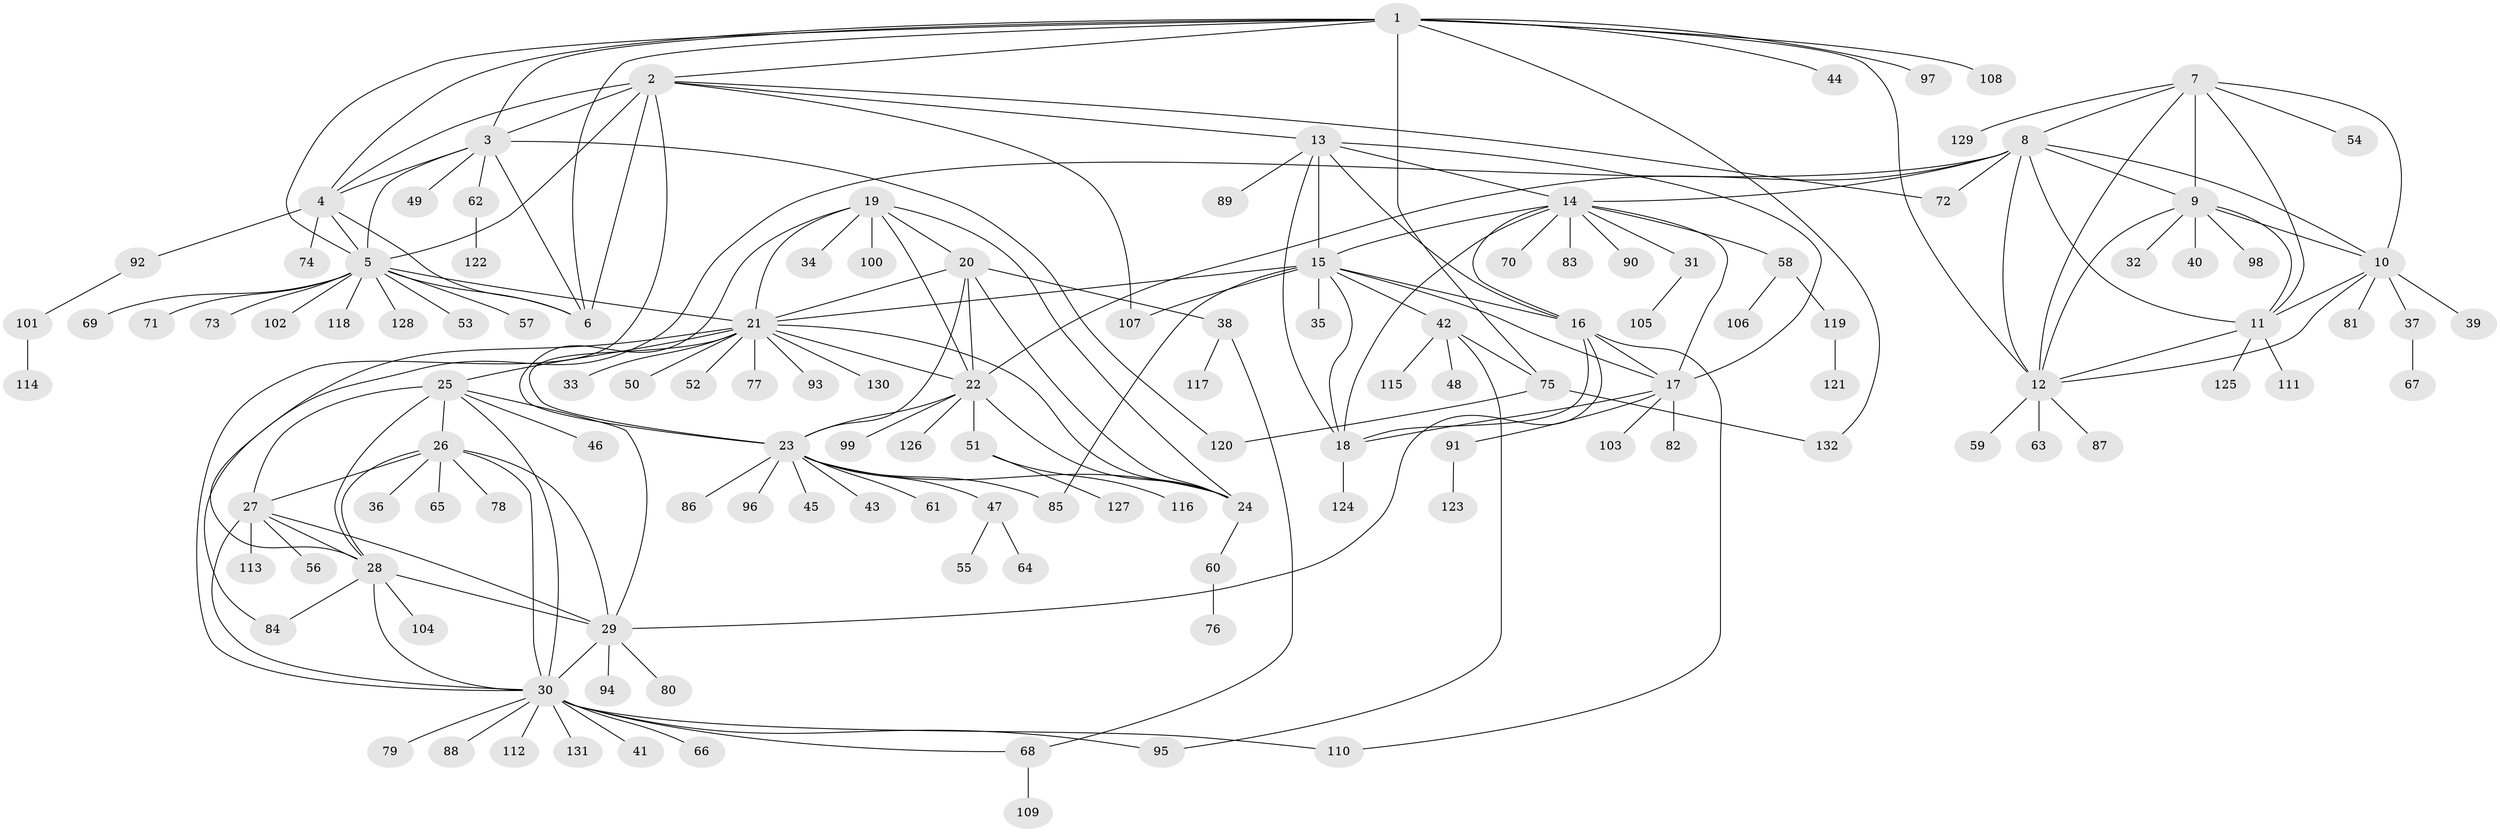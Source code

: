 // coarse degree distribution, {9: 0.02, 11: 0.02, 6: 0.04, 14: 0.01, 5: 0.05, 7: 0.03, 10: 0.02, 12: 0.01, 13: 0.02, 8: 0.01, 2: 0.11, 1: 0.62, 4: 0.02, 3: 0.02}
// Generated by graph-tools (version 1.1) at 2025/52/02/27/25 19:52:18]
// undirected, 132 vertices, 197 edges
graph export_dot {
graph [start="1"]
  node [color=gray90,style=filled];
  1;
  2;
  3;
  4;
  5;
  6;
  7;
  8;
  9;
  10;
  11;
  12;
  13;
  14;
  15;
  16;
  17;
  18;
  19;
  20;
  21;
  22;
  23;
  24;
  25;
  26;
  27;
  28;
  29;
  30;
  31;
  32;
  33;
  34;
  35;
  36;
  37;
  38;
  39;
  40;
  41;
  42;
  43;
  44;
  45;
  46;
  47;
  48;
  49;
  50;
  51;
  52;
  53;
  54;
  55;
  56;
  57;
  58;
  59;
  60;
  61;
  62;
  63;
  64;
  65;
  66;
  67;
  68;
  69;
  70;
  71;
  72;
  73;
  74;
  75;
  76;
  77;
  78;
  79;
  80;
  81;
  82;
  83;
  84;
  85;
  86;
  87;
  88;
  89;
  90;
  91;
  92;
  93;
  94;
  95;
  96;
  97;
  98;
  99;
  100;
  101;
  102;
  103;
  104;
  105;
  106;
  107;
  108;
  109;
  110;
  111;
  112;
  113;
  114;
  115;
  116;
  117;
  118;
  119;
  120;
  121;
  122;
  123;
  124;
  125;
  126;
  127;
  128;
  129;
  130;
  131;
  132;
  1 -- 2;
  1 -- 3;
  1 -- 4;
  1 -- 5;
  1 -- 6;
  1 -- 12;
  1 -- 44;
  1 -- 75;
  1 -- 97;
  1 -- 108;
  1 -- 132;
  2 -- 3;
  2 -- 4;
  2 -- 5;
  2 -- 6;
  2 -- 13;
  2 -- 30;
  2 -- 72;
  2 -- 107;
  3 -- 4;
  3 -- 5;
  3 -- 6;
  3 -- 49;
  3 -- 62;
  3 -- 120;
  4 -- 5;
  4 -- 6;
  4 -- 74;
  4 -- 92;
  5 -- 6;
  5 -- 21;
  5 -- 53;
  5 -- 57;
  5 -- 69;
  5 -- 71;
  5 -- 73;
  5 -- 102;
  5 -- 118;
  5 -- 128;
  7 -- 8;
  7 -- 9;
  7 -- 10;
  7 -- 11;
  7 -- 12;
  7 -- 54;
  7 -- 129;
  8 -- 9;
  8 -- 10;
  8 -- 11;
  8 -- 12;
  8 -- 14;
  8 -- 22;
  8 -- 28;
  8 -- 72;
  9 -- 10;
  9 -- 11;
  9 -- 12;
  9 -- 32;
  9 -- 40;
  9 -- 98;
  10 -- 11;
  10 -- 12;
  10 -- 37;
  10 -- 39;
  10 -- 81;
  11 -- 12;
  11 -- 111;
  11 -- 125;
  12 -- 59;
  12 -- 63;
  12 -- 87;
  13 -- 14;
  13 -- 15;
  13 -- 16;
  13 -- 17;
  13 -- 18;
  13 -- 89;
  14 -- 15;
  14 -- 16;
  14 -- 17;
  14 -- 18;
  14 -- 31;
  14 -- 58;
  14 -- 70;
  14 -- 83;
  14 -- 90;
  15 -- 16;
  15 -- 17;
  15 -- 18;
  15 -- 21;
  15 -- 35;
  15 -- 42;
  15 -- 85;
  15 -- 107;
  16 -- 17;
  16 -- 18;
  16 -- 29;
  16 -- 110;
  17 -- 18;
  17 -- 82;
  17 -- 91;
  17 -- 103;
  18 -- 124;
  19 -- 20;
  19 -- 21;
  19 -- 22;
  19 -- 23;
  19 -- 24;
  19 -- 34;
  19 -- 100;
  20 -- 21;
  20 -- 22;
  20 -- 23;
  20 -- 24;
  20 -- 38;
  21 -- 22;
  21 -- 23;
  21 -- 24;
  21 -- 25;
  21 -- 33;
  21 -- 50;
  21 -- 52;
  21 -- 77;
  21 -- 84;
  21 -- 93;
  21 -- 130;
  22 -- 23;
  22 -- 24;
  22 -- 51;
  22 -- 99;
  22 -- 126;
  23 -- 24;
  23 -- 43;
  23 -- 45;
  23 -- 47;
  23 -- 61;
  23 -- 85;
  23 -- 86;
  23 -- 96;
  24 -- 60;
  25 -- 26;
  25 -- 27;
  25 -- 28;
  25 -- 29;
  25 -- 30;
  25 -- 46;
  26 -- 27;
  26 -- 28;
  26 -- 29;
  26 -- 30;
  26 -- 36;
  26 -- 65;
  26 -- 78;
  27 -- 28;
  27 -- 29;
  27 -- 30;
  27 -- 56;
  27 -- 113;
  28 -- 29;
  28 -- 30;
  28 -- 84;
  28 -- 104;
  29 -- 30;
  29 -- 80;
  29 -- 94;
  30 -- 41;
  30 -- 66;
  30 -- 68;
  30 -- 79;
  30 -- 88;
  30 -- 95;
  30 -- 110;
  30 -- 112;
  30 -- 131;
  31 -- 105;
  37 -- 67;
  38 -- 68;
  38 -- 117;
  42 -- 48;
  42 -- 75;
  42 -- 95;
  42 -- 115;
  47 -- 55;
  47 -- 64;
  51 -- 116;
  51 -- 127;
  58 -- 106;
  58 -- 119;
  60 -- 76;
  62 -- 122;
  68 -- 109;
  75 -- 120;
  75 -- 132;
  91 -- 123;
  92 -- 101;
  101 -- 114;
  119 -- 121;
}
